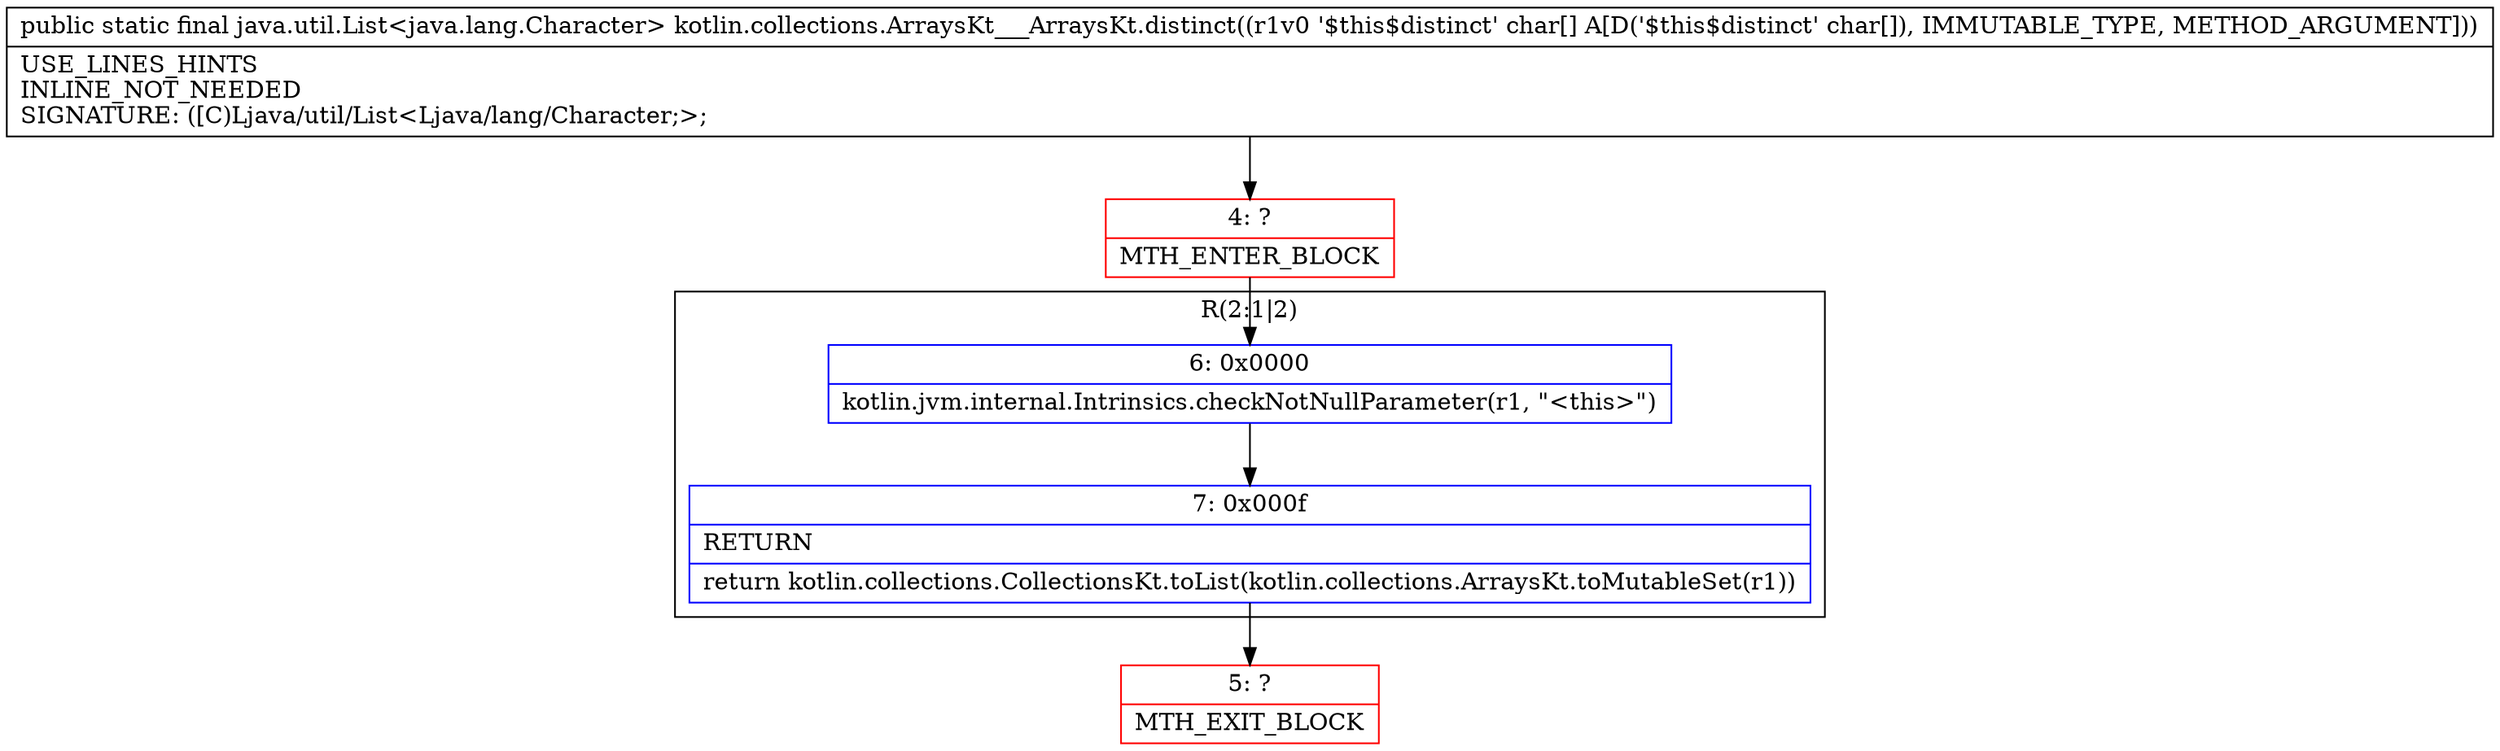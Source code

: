 digraph "CFG forkotlin.collections.ArraysKt___ArraysKt.distinct([C)Ljava\/util\/List;" {
subgraph cluster_Region_1406692248 {
label = "R(2:1|2)";
node [shape=record,color=blue];
Node_6 [shape=record,label="{6\:\ 0x0000|kotlin.jvm.internal.Intrinsics.checkNotNullParameter(r1, \"\<this\>\")\l}"];
Node_7 [shape=record,label="{7\:\ 0x000f|RETURN\l|return kotlin.collections.CollectionsKt.toList(kotlin.collections.ArraysKt.toMutableSet(r1))\l}"];
}
Node_4 [shape=record,color=red,label="{4\:\ ?|MTH_ENTER_BLOCK\l}"];
Node_5 [shape=record,color=red,label="{5\:\ ?|MTH_EXIT_BLOCK\l}"];
MethodNode[shape=record,label="{public static final java.util.List\<java.lang.Character\> kotlin.collections.ArraysKt___ArraysKt.distinct((r1v0 '$this$distinct' char[] A[D('$this$distinct' char[]), IMMUTABLE_TYPE, METHOD_ARGUMENT]))  | USE_LINES_HINTS\lINLINE_NOT_NEEDED\lSIGNATURE: ([C)Ljava\/util\/List\<Ljava\/lang\/Character;\>;\l}"];
MethodNode -> Node_4;Node_6 -> Node_7;
Node_7 -> Node_5;
Node_4 -> Node_6;
}

